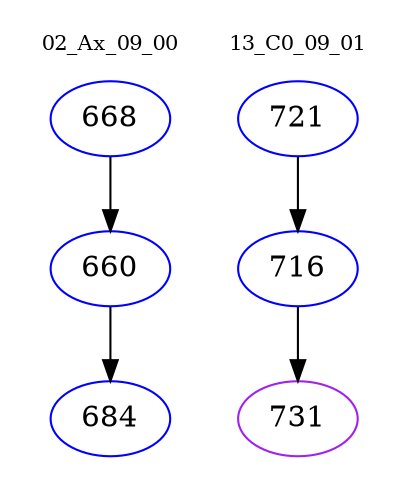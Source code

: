 digraph{
subgraph cluster_0 {
color = white
label = "02_Ax_09_00";
fontsize=10;
T0_668 [label="668", color="blue"]
T0_668 -> T0_660 [color="black"]
T0_660 [label="660", color="blue"]
T0_660 -> T0_684 [color="black"]
T0_684 [label="684", color="blue"]
}
subgraph cluster_1 {
color = white
label = "13_C0_09_01";
fontsize=10;
T1_721 [label="721", color="blue"]
T1_721 -> T1_716 [color="black"]
T1_716 [label="716", color="blue"]
T1_716 -> T1_731 [color="black"]
T1_731 [label="731", color="purple"]
}
}
